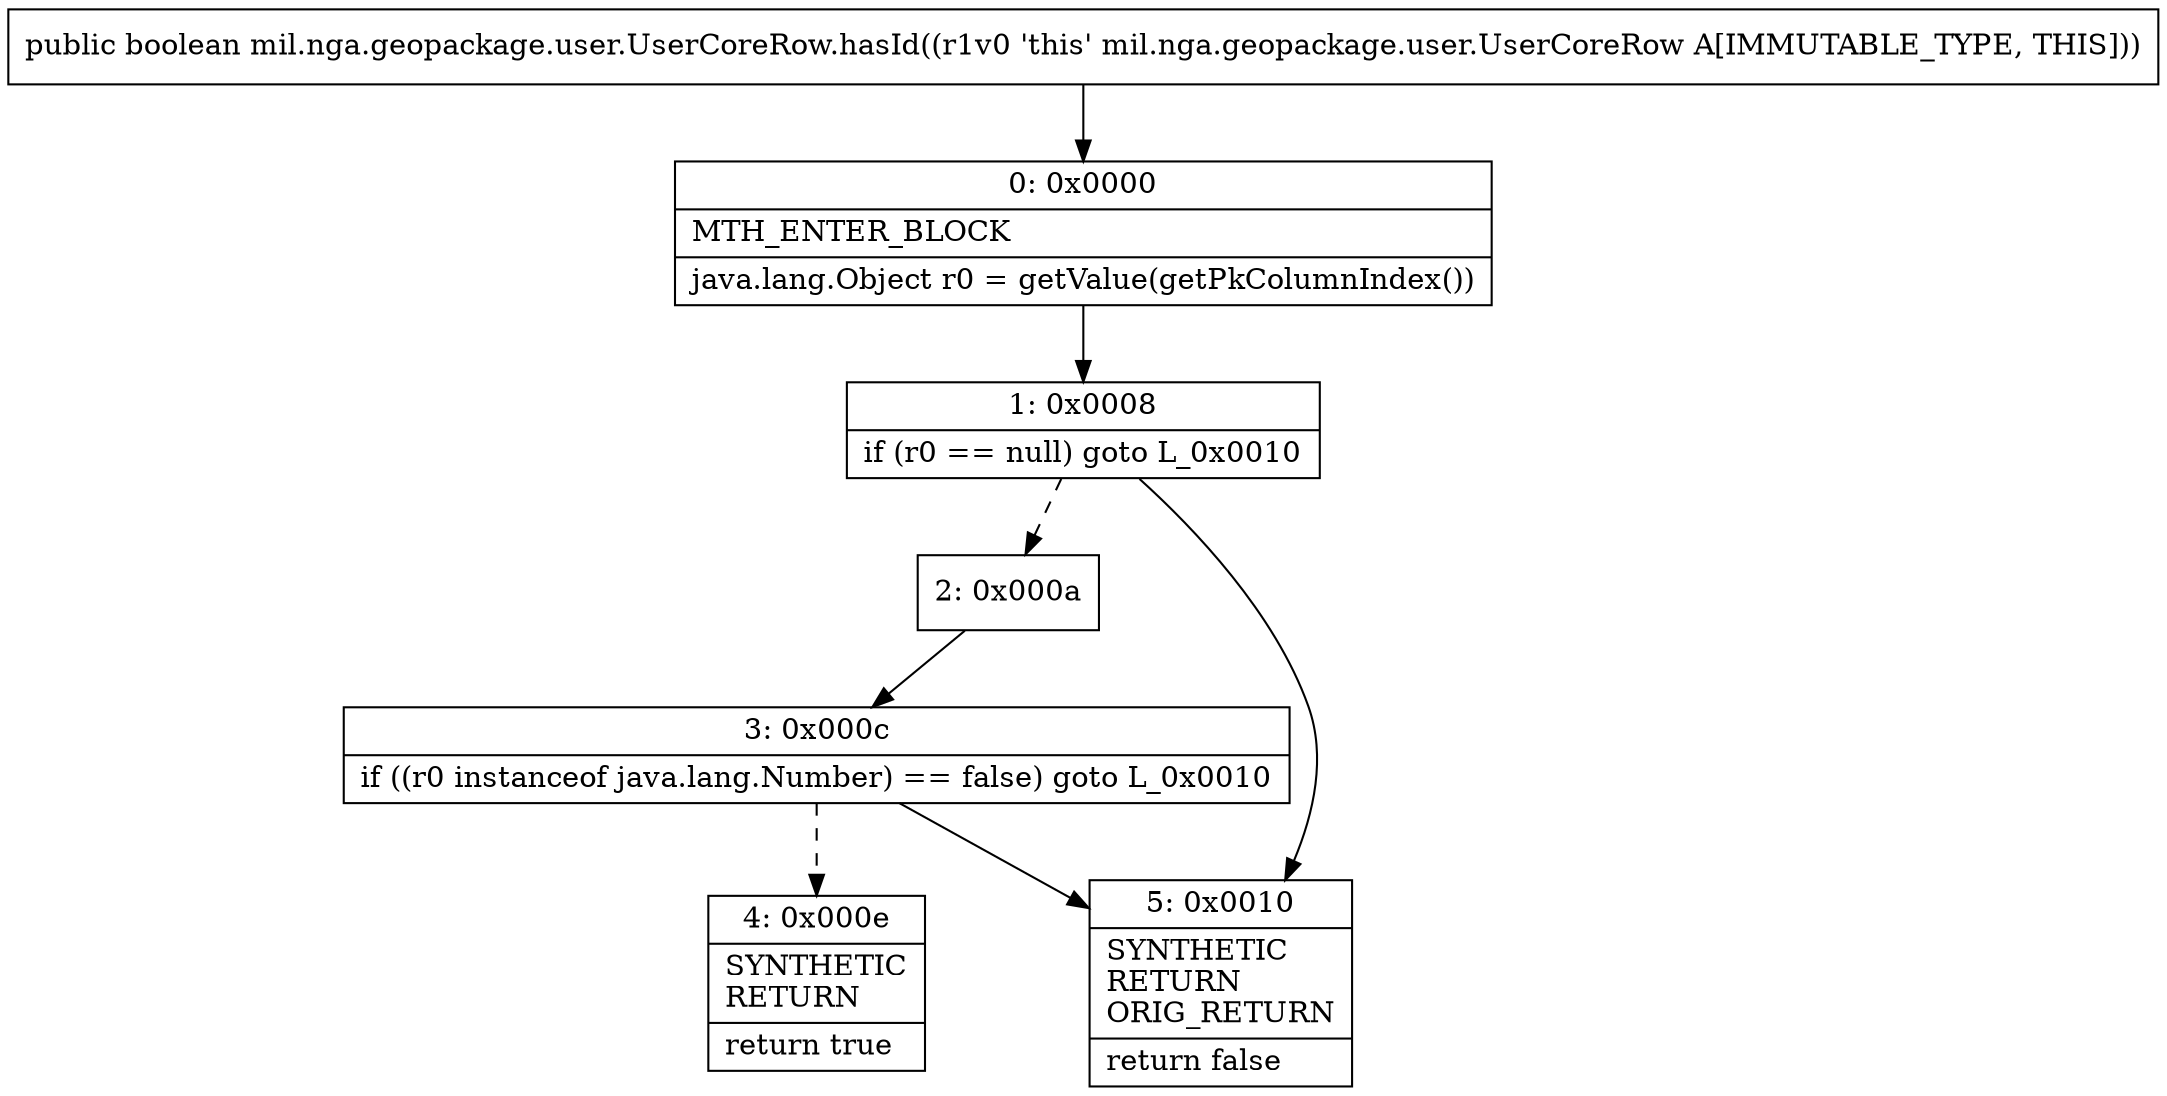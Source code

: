 digraph "CFG formil.nga.geopackage.user.UserCoreRow.hasId()Z" {
Node_0 [shape=record,label="{0\:\ 0x0000|MTH_ENTER_BLOCK\l|java.lang.Object r0 = getValue(getPkColumnIndex())\l}"];
Node_1 [shape=record,label="{1\:\ 0x0008|if (r0 == null) goto L_0x0010\l}"];
Node_2 [shape=record,label="{2\:\ 0x000a}"];
Node_3 [shape=record,label="{3\:\ 0x000c|if ((r0 instanceof java.lang.Number) == false) goto L_0x0010\l}"];
Node_4 [shape=record,label="{4\:\ 0x000e|SYNTHETIC\lRETURN\l|return true\l}"];
Node_5 [shape=record,label="{5\:\ 0x0010|SYNTHETIC\lRETURN\lORIG_RETURN\l|return false\l}"];
MethodNode[shape=record,label="{public boolean mil.nga.geopackage.user.UserCoreRow.hasId((r1v0 'this' mil.nga.geopackage.user.UserCoreRow A[IMMUTABLE_TYPE, THIS])) }"];
MethodNode -> Node_0;
Node_0 -> Node_1;
Node_1 -> Node_2[style=dashed];
Node_1 -> Node_5;
Node_2 -> Node_3;
Node_3 -> Node_4[style=dashed];
Node_3 -> Node_5;
}


